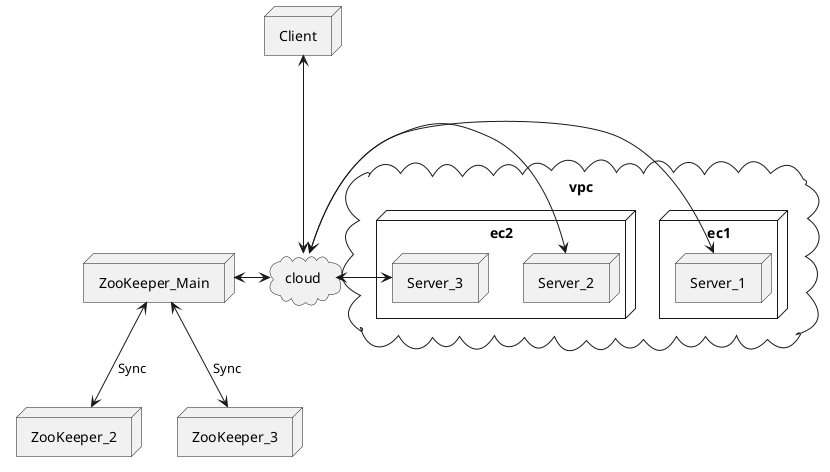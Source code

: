 @startuml
'https://plantuml.com/deployment-diagram

cloud vpc {
    node ec1 {
    node Server_1 as s1
  }

  node ec2 {
    node Server_2 as s2
    node Server_3 as s3
  }
}

node ZooKeeper_Main as zk1
node ZooKeeper_2 as zk2
node ZooKeeper_3 as zk3
zk1 <--> zk2 : Sync
zk1 <--> zk3 : Sync

cloud cloud as c

zk1 <--right-> c
c <--left-> s1
c <--left-> s2
c <--left-> s3

node Client as c1
c <--up-> c1

@enduml